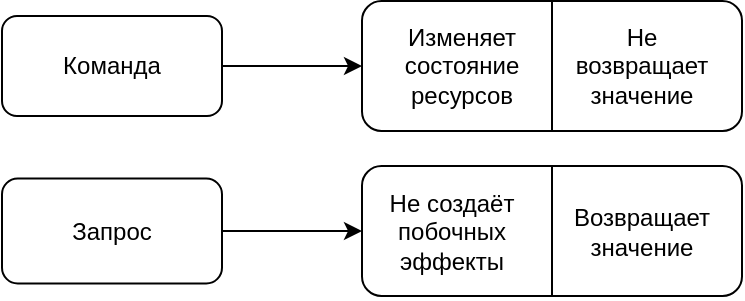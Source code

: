 <mxfile version="14.6.6" type="device"><diagram id="dWDJ9ZxpIAnszs9ctwFH" name="Page-1"><mxGraphModel dx="716" dy="378" grid="1" gridSize="10" guides="1" tooltips="1" connect="1" arrows="1" fold="1" page="1" pageScale="1" pageWidth="850" pageHeight="1100" math="0" shadow="0"><root><mxCell id="0"/><mxCell id="1" parent="0"/><mxCell id="D09KCunHHUe7Zt0ByO9B-7" value="" style="edgeStyle=orthogonalEdgeStyle;rounded=0;orthogonalLoop=1;jettySize=auto;html=1;" edge="1" parent="1" source="D09KCunHHUe7Zt0ByO9B-1" target="D09KCunHHUe7Zt0ByO9B-6"><mxGeometry relative="1" as="geometry"/></mxCell><mxCell id="D09KCunHHUe7Zt0ByO9B-1" value="Команда" style="rounded=1;whiteSpace=wrap;html=1;" vertex="1" parent="1"><mxGeometry x="20" y="15" width="110" height="50" as="geometry"/></mxCell><mxCell id="D09KCunHHUe7Zt0ByO9B-2" value="Запрос" style="rounded=1;whiteSpace=wrap;html=1;" vertex="1" parent="1"><mxGeometry x="20" y="96.25" width="110" height="52.5" as="geometry"/></mxCell><mxCell id="D09KCunHHUe7Zt0ByO9B-6" value="" style="whiteSpace=wrap;html=1;rounded=1;" vertex="1" parent="1"><mxGeometry x="200" y="7.5" width="190" height="65" as="geometry"/></mxCell><mxCell id="D09KCunHHUe7Zt0ByO9B-9" value="" style="endArrow=none;html=1;entryX=0.5;entryY=0;entryDx=0;entryDy=0;exitX=0.5;exitY=1;exitDx=0;exitDy=0;" edge="1" parent="1" source="D09KCunHHUe7Zt0ByO9B-6" target="D09KCunHHUe7Zt0ByO9B-6"><mxGeometry width="50" height="50" relative="1" as="geometry"><mxPoint x="280" y="80" as="sourcePoint"/><mxPoint x="330" y="30" as="targetPoint"/></mxGeometry></mxCell><mxCell id="D09KCunHHUe7Zt0ByO9B-10" value="Изменяет состояние ресурсов" style="text;html=1;strokeColor=none;fillColor=none;align=center;verticalAlign=middle;whiteSpace=wrap;rounded=0;" vertex="1" parent="1"><mxGeometry x="230" y="30" width="40" height="20" as="geometry"/></mxCell><mxCell id="D09KCunHHUe7Zt0ByO9B-11" value="Не возвращает значение" style="text;html=1;strokeColor=none;fillColor=none;align=center;verticalAlign=middle;whiteSpace=wrap;rounded=0;" vertex="1" parent="1"><mxGeometry x="320" y="30" width="40" height="20" as="geometry"/></mxCell><mxCell id="D09KCunHHUe7Zt0ByO9B-12" value="" style="edgeStyle=orthogonalEdgeStyle;rounded=0;orthogonalLoop=1;jettySize=auto;html=1;exitX=1;exitY=0.5;exitDx=0;exitDy=0;" edge="1" parent="1" target="D09KCunHHUe7Zt0ByO9B-13" source="D09KCunHHUe7Zt0ByO9B-2"><mxGeometry relative="1" as="geometry"><mxPoint x="150" y="152.5" as="sourcePoint"/></mxGeometry></mxCell><mxCell id="D09KCunHHUe7Zt0ByO9B-13" value="" style="whiteSpace=wrap;html=1;rounded=1;" vertex="1" parent="1"><mxGeometry x="200" y="90" width="190" height="65" as="geometry"/></mxCell><mxCell id="D09KCunHHUe7Zt0ByO9B-14" value="Не создаёт побочных эффекты" style="text;html=1;strokeColor=none;fillColor=none;align=center;verticalAlign=middle;whiteSpace=wrap;rounded=0;" vertex="1" parent="1"><mxGeometry x="210" y="112.5" width="70" height="20" as="geometry"/></mxCell><mxCell id="D09KCunHHUe7Zt0ByO9B-15" value="Возвращает значение" style="text;html=1;strokeColor=none;fillColor=none;align=center;verticalAlign=middle;whiteSpace=wrap;rounded=0;" vertex="1" parent="1"><mxGeometry x="320" y="112.5" width="40" height="20" as="geometry"/></mxCell><mxCell id="D09KCunHHUe7Zt0ByO9B-16" value="" style="endArrow=none;html=1;exitX=0.5;exitY=1;exitDx=0;exitDy=0;entryX=0.5;entryY=0;entryDx=0;entryDy=0;" edge="1" parent="1" source="D09KCunHHUe7Zt0ByO9B-13" target="D09KCunHHUe7Zt0ByO9B-13"><mxGeometry width="50" height="50" relative="1" as="geometry"><mxPoint x="340" y="192.5" as="sourcePoint"/><mxPoint x="370" y="192.5" as="targetPoint"/></mxGeometry></mxCell></root></mxGraphModel></diagram></mxfile>